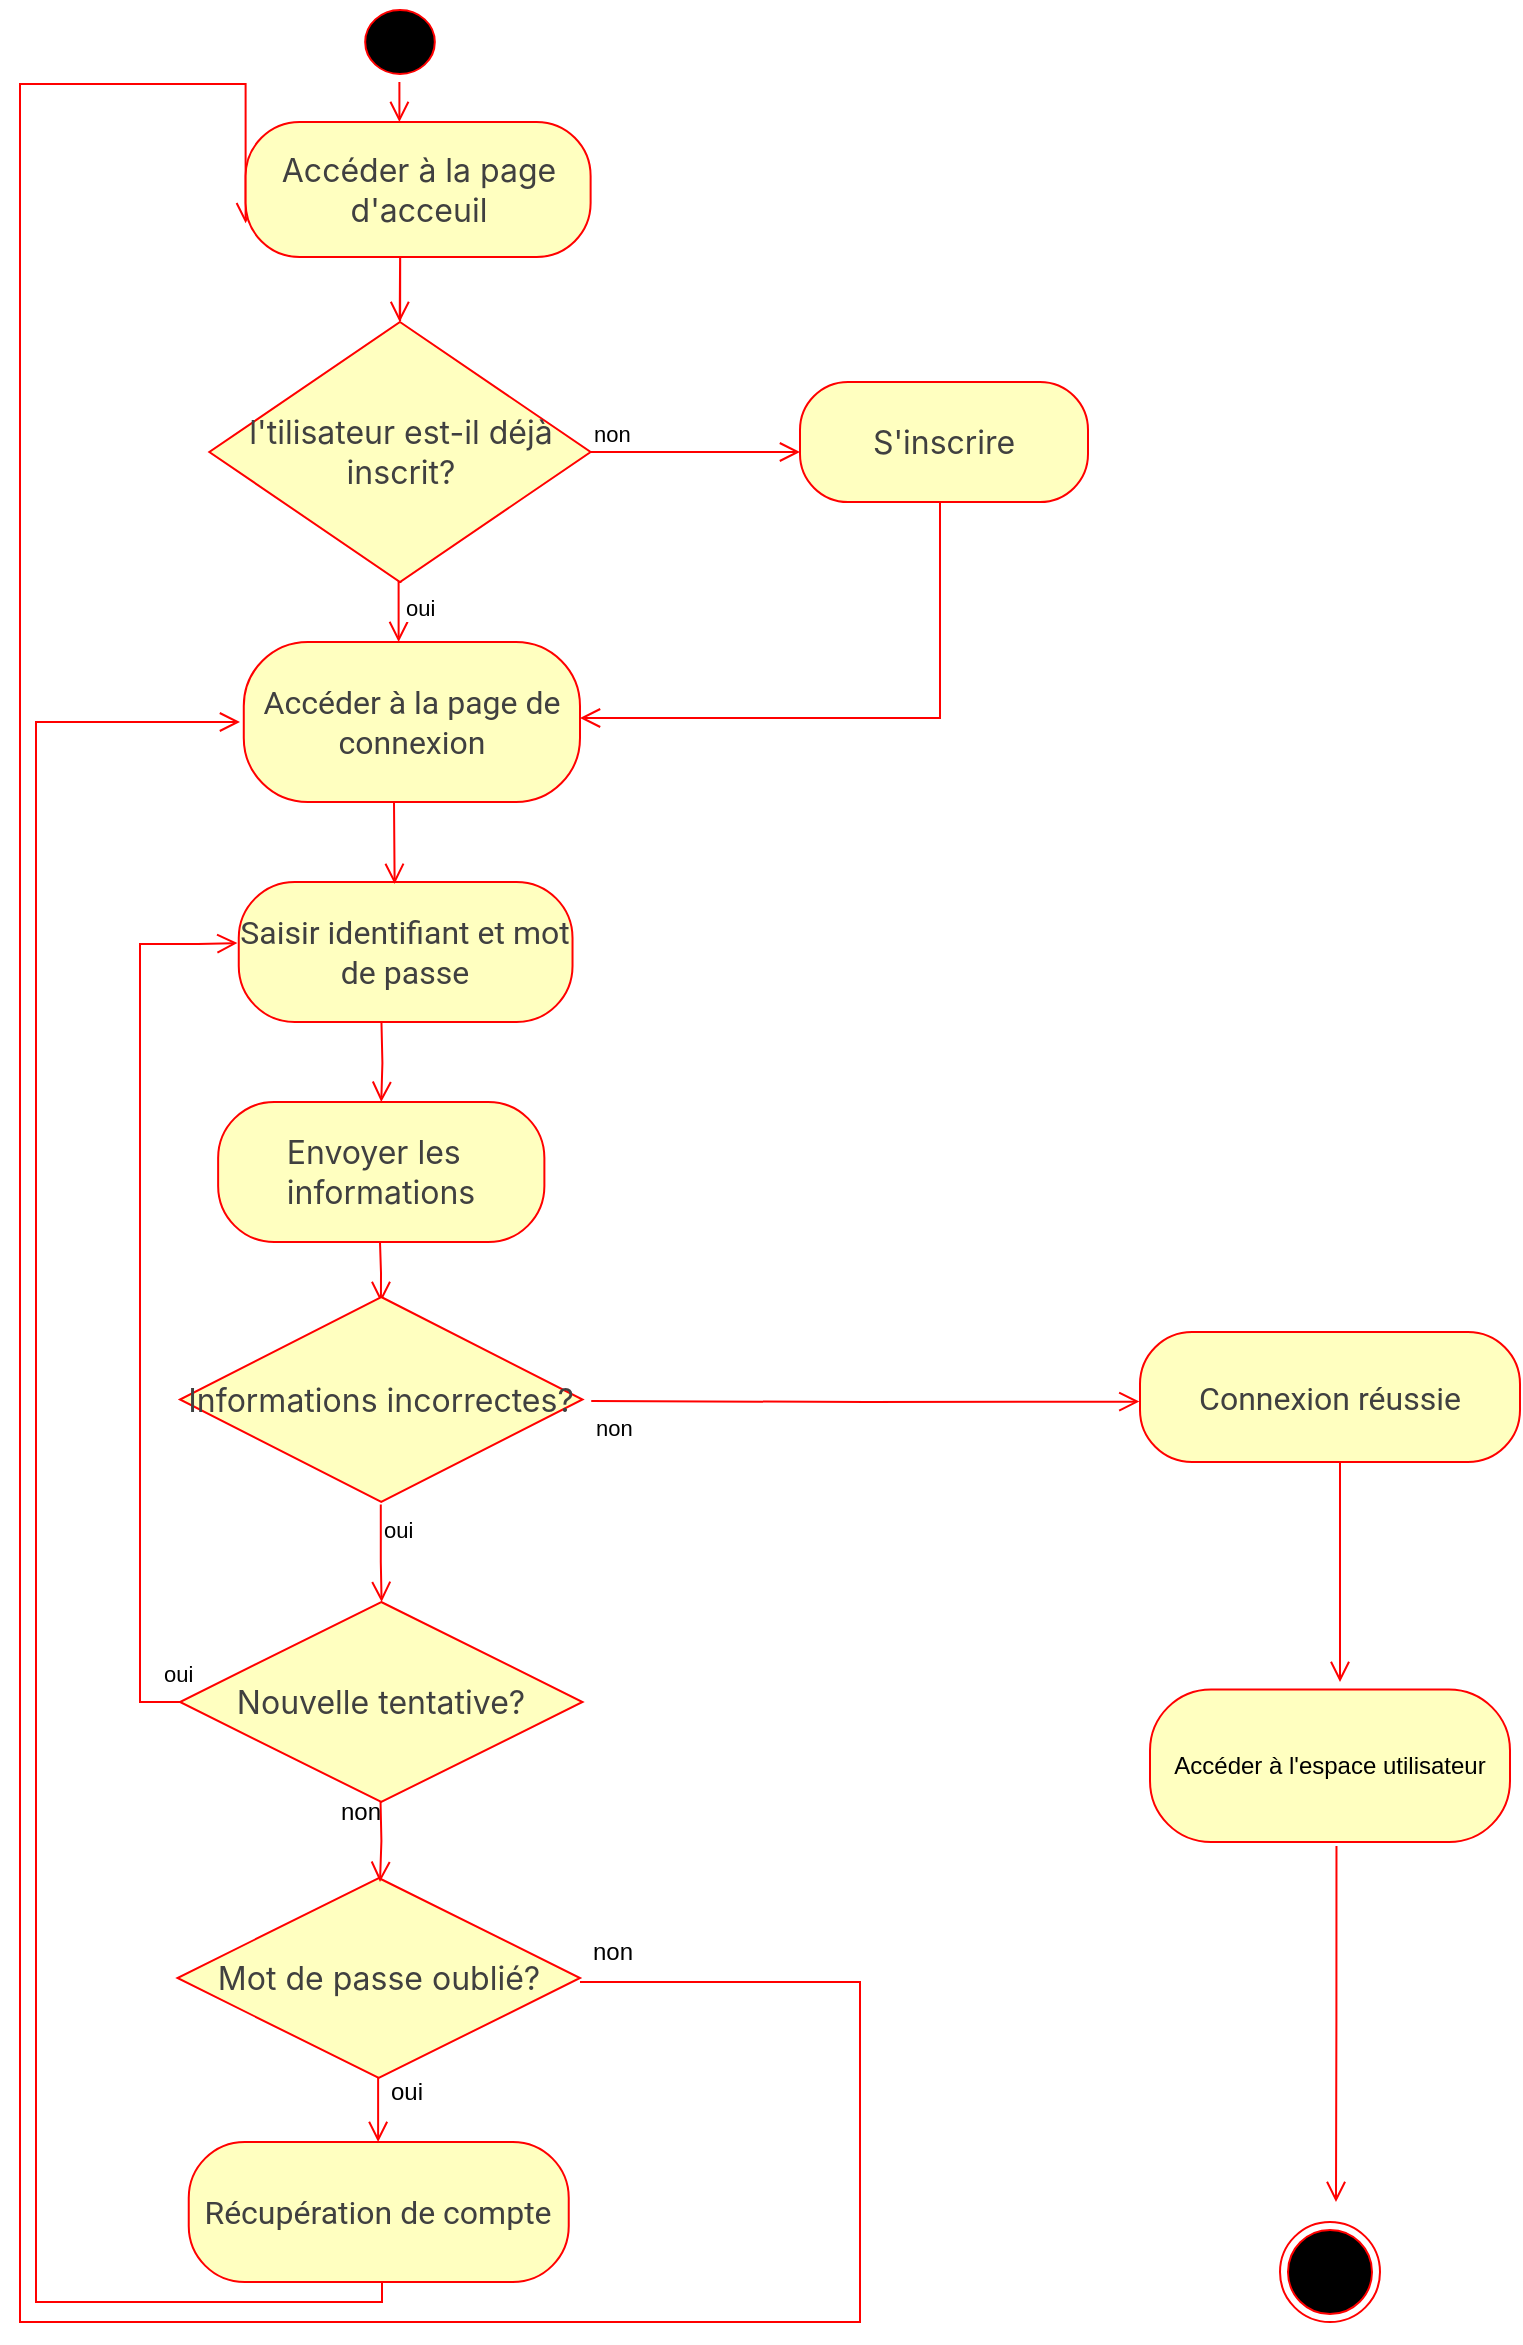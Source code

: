 <mxfile version="26.2.3">
  <diagram name="Page-1" id="eMXHJkmgkza-26GK9PLf">
    <mxGraphModel dx="2318" dy="1036" grid="1" gridSize="10" guides="1" tooltips="1" connect="1" arrows="1" fold="1" page="1" pageScale="1" pageWidth="827" pageHeight="1169" math="0" shadow="0">
      <root>
        <mxCell id="0" />
        <mxCell id="1" parent="0" />
        <mxCell id="VynpJV-AGfuolloux9Fp-5" value="" style="ellipse;html=1;shape=startState;fillColor=#000000;strokeColor=#ff0000;" parent="1" vertex="1">
          <mxGeometry x="188.59" width="42.82" height="40" as="geometry" />
        </mxCell>
        <mxCell id="VynpJV-AGfuolloux9Fp-6" value="" style="edgeStyle=orthogonalEdgeStyle;html=1;verticalAlign=bottom;endArrow=open;endSize=8;strokeColor=#ff0000;rounded=0;" parent="1" edge="1">
          <mxGeometry relative="1" as="geometry">
            <mxPoint x="209.85" y="160" as="targetPoint" />
            <mxPoint x="210.07" y="159.5" as="sourcePoint" />
            <Array as="points">
              <mxPoint x="210.07" y="119.5" />
            </Array>
          </mxGeometry>
        </mxCell>
        <mxCell id="VynpJV-AGfuolloux9Fp-7" value="" style="ellipse;html=1;shape=endState;fillColor=#000000;strokeColor=#ff0000;" parent="1" vertex="1">
          <mxGeometry x="650" y="1110" width="50" height="50" as="geometry" />
        </mxCell>
        <mxCell id="VynpJV-AGfuolloux9Fp-8" value="&lt;span id=&quot;docs-internal-guid-4ecc1bc6-7fff-6ce5-8452-18604c7487a4&quot;&gt;&lt;span style=&quot;font-size: 12pt; font-family: Roboto, sans-serif; color: rgb(64, 64, 64); background-color: transparent; font-variant-numeric: normal; font-variant-east-asian: normal; font-variant-alternates: normal; font-variant-position: normal; font-variant-emoji: normal; vertical-align: baseline; white-space-collapse: preserve;&quot;&gt;Accéder à la page de connexion&lt;/span&gt;&lt;/span&gt;" style="rounded=1;whiteSpace=wrap;html=1;arcSize=40;fontColor=#000000;fillColor=#ffffc0;strokeColor=#ff0000;" parent="1" vertex="1">
          <mxGeometry x="131.89" y="320" width="168.11" height="80" as="geometry" />
        </mxCell>
        <mxCell id="VynpJV-AGfuolloux9Fp-14" value="&lt;span style=&quot;color: rgb(64, 64, 64); font-family: Inter, system-ui, -apple-system, BlinkMacSystemFont, &amp;quot;Segoe UI&amp;quot;, Roboto, &amp;quot;Noto Sans&amp;quot;, Ubuntu, Cantarell, &amp;quot;Helvetica Neue&amp;quot;, Oxygen, &amp;quot;Open Sans&amp;quot;, sans-serif; font-size: 16.002px; text-align: left;&quot;&gt;l&#39;tilisateur est-il déjà inscrit?&lt;/span&gt;" style="rhombus;whiteSpace=wrap;html=1;fontColor=#000000;fillColor=#ffffc0;strokeColor=#ff0000;" parent="1" vertex="1">
          <mxGeometry x="114.68" y="160" width="190.63" height="130" as="geometry" />
        </mxCell>
        <mxCell id="VynpJV-AGfuolloux9Fp-15" value="non" style="edgeStyle=orthogonalEdgeStyle;html=1;align=left;verticalAlign=bottom;endArrow=open;endSize=8;strokeColor=#ff0000;rounded=0;exitX=1;exitY=0.5;exitDx=0;exitDy=0;" parent="1" edge="1" source="VynpJV-AGfuolloux9Fp-14">
          <mxGeometry x="-1" relative="1" as="geometry">
            <mxPoint x="410" y="225" as="targetPoint" />
            <mxPoint x="320" y="155" as="sourcePoint" />
          </mxGeometry>
        </mxCell>
        <mxCell id="VynpJV-AGfuolloux9Fp-16" value="oui" style="edgeStyle=orthogonalEdgeStyle;html=1;align=left;verticalAlign=top;endArrow=open;endSize=8;strokeColor=#ff0000;rounded=0;" parent="1" edge="1">
          <mxGeometry x="-1" relative="1" as="geometry">
            <mxPoint x="209.31" y="320" as="targetPoint" />
            <mxPoint x="210.69" y="290" as="sourcePoint" />
            <Array as="points">
              <mxPoint x="210.69" y="290" />
              <mxPoint x="209.69" y="290" />
            </Array>
          </mxGeometry>
        </mxCell>
        <mxCell id="VynpJV-AGfuolloux9Fp-17" value="&lt;span style=&quot;color: rgb(64, 64, 64); font-family: Inter, system-ui, -apple-system, BlinkMacSystemFont, &amp;quot;Segoe UI&amp;quot;, Roboto, &amp;quot;Noto Sans&amp;quot;, Ubuntu, Cantarell, &amp;quot;Helvetica Neue&amp;quot;, Oxygen, &amp;quot;Open Sans&amp;quot;, sans-serif; font-size: 16.002px; text-align: left;&quot;&gt;S&#39;inscrire&lt;/span&gt;" style="rounded=1;whiteSpace=wrap;html=1;arcSize=40;fontColor=#000000;fillColor=#ffffc0;strokeColor=#ff0000;" parent="1" vertex="1">
          <mxGeometry x="410" y="190" width="144" height="60" as="geometry" />
        </mxCell>
        <mxCell id="VynpJV-AGfuolloux9Fp-18" value="" style="edgeStyle=orthogonalEdgeStyle;html=1;verticalAlign=bottom;endArrow=open;endSize=8;strokeColor=#ff0000;rounded=0;" parent="1" edge="1">
          <mxGeometry relative="1" as="geometry">
            <mxPoint x="300" y="358" as="targetPoint" />
            <mxPoint x="470" y="250" as="sourcePoint" />
            <Array as="points">
              <mxPoint x="480" y="250" />
              <mxPoint x="480" y="358" />
            </Array>
          </mxGeometry>
        </mxCell>
        <mxCell id="VynpJV-AGfuolloux9Fp-20" value="&lt;span id=&quot;docs-internal-guid-eeedeadf-7fff-d1c3-1642-94d2237389d4&quot;&gt;&lt;span style=&quot;font-size: 12pt; font-family: Roboto, sans-serif; color: rgb(64, 64, 64); background-color: transparent; font-variant-numeric: normal; font-variant-east-asian: normal; font-variant-alternates: normal; font-variant-position: normal; font-variant-emoji: normal; vertical-align: baseline; white-space-collapse: preserve;&quot;&gt;Saisir identifiant et mot de passe&lt;/span&gt;&lt;/span&gt;" style="rounded=1;whiteSpace=wrap;html=1;arcSize=40;fontColor=#000000;fillColor=#ffffc0;strokeColor=#ff0000;" parent="1" vertex="1">
          <mxGeometry x="129.38" y="440" width="166.88" height="70" as="geometry" />
        </mxCell>
        <mxCell id="VynpJV-AGfuolloux9Fp-21" value="" style="edgeStyle=orthogonalEdgeStyle;html=1;verticalAlign=bottom;endArrow=open;endSize=8;strokeColor=#ff0000;rounded=0;entryX=0.5;entryY=0;entryDx=0;entryDy=0;" parent="1" edge="1" target="smAhoHIi0Y0n3w3vJCs2-1">
          <mxGeometry relative="1" as="geometry">
            <mxPoint x="200.36" y="570" as="targetPoint" />
            <mxPoint x="200.73" y="510" as="sourcePoint" />
            <Array as="points" />
          </mxGeometry>
        </mxCell>
        <mxCell id="VynpJV-AGfuolloux9Fp-22" value="" style="edgeStyle=orthogonalEdgeStyle;html=1;verticalAlign=bottom;endArrow=open;endSize=8;strokeColor=#ff0000;rounded=0;entryX=0.467;entryY=0.014;entryDx=0;entryDy=0;entryPerimeter=0;" parent="1" target="VynpJV-AGfuolloux9Fp-20" edge="1">
          <mxGeometry relative="1" as="geometry">
            <mxPoint x="209" y="360" as="targetPoint" />
            <mxPoint x="210" y="400" as="sourcePoint" />
            <Array as="points">
              <mxPoint x="207" y="400" />
              <mxPoint x="207" y="400" />
            </Array>
          </mxGeometry>
        </mxCell>
        <mxCell id="VynpJV-AGfuolloux9Fp-27" value="" style="edgeStyle=orthogonalEdgeStyle;html=1;align=left;verticalAlign=top;endArrow=open;endSize=8;strokeColor=#ff0000;rounded=0;" parent="1" edge="1">
          <mxGeometry x="-1" relative="1" as="geometry">
            <mxPoint x="200.46" y="650" as="targetPoint" />
            <mxPoint x="200" y="620" as="sourcePoint" />
          </mxGeometry>
        </mxCell>
        <mxCell id="VynpJV-AGfuolloux9Fp-32" value="&lt;span style=&quot;color: rgb(64, 64, 64); font-family: Inter, system-ui, -apple-system, BlinkMacSystemFont, &amp;quot;Segoe UI&amp;quot;, Roboto, &amp;quot;Noto Sans&amp;quot;, Ubuntu, Cantarell, &amp;quot;Helvetica Neue&amp;quot;, Oxygen, &amp;quot;Open Sans&amp;quot;, sans-serif; font-size: 16.002px; text-align: left;&quot;&gt;Informations incorrectes?&lt;/span&gt;" style="rhombus;whiteSpace=wrap;html=1;fontColor=#000000;fillColor=#ffffc0;strokeColor=#ff0000;" parent="1" vertex="1">
          <mxGeometry x="100" y="647.5" width="201.25" height="102.5" as="geometry" />
        </mxCell>
        <mxCell id="VynpJV-AGfuolloux9Fp-34" value="oui" style="edgeStyle=orthogonalEdgeStyle;html=1;align=left;verticalAlign=top;endArrow=open;endSize=8;strokeColor=#ff0000;rounded=0;exitX=0.493;exitY=1.017;exitDx=0;exitDy=0;exitPerimeter=0;" parent="1" edge="1">
          <mxGeometry x="-1" relative="1" as="geometry">
            <mxPoint x="200.8" y="800" as="targetPoint" />
            <mxPoint x="200.396" y="751.25" as="sourcePoint" />
            <Array as="points">
              <mxPoint x="200.8" y="780" />
              <mxPoint x="200.8" y="780" />
            </Array>
          </mxGeometry>
        </mxCell>
        <mxCell id="VynpJV-AGfuolloux9Fp-39" value="&lt;span id=&quot;docs-internal-guid-38f061cf-7fff-fb0f-99fc-b99cfcf55fa8&quot;&gt;&lt;span style=&quot;font-size: 12pt; font-family: Roboto, sans-serif; color: rgb(64, 64, 64); background-color: transparent; font-variant-numeric: normal; font-variant-east-asian: normal; font-variant-alternates: normal; font-variant-position: normal; font-variant-emoji: normal; vertical-align: baseline; white-space-collapse: preserve;&quot;&gt;Récupération de compte&lt;/span&gt;&lt;/span&gt;" style="rounded=1;whiteSpace=wrap;html=1;arcSize=40;fontColor=#000000;fillColor=#ffffc0;strokeColor=#ff0000;" parent="1" vertex="1">
          <mxGeometry x="104.37" y="1070" width="190" height="70" as="geometry" />
        </mxCell>
        <mxCell id="VynpJV-AGfuolloux9Fp-48" value="non" style="edgeStyle=orthogonalEdgeStyle;html=1;align=left;verticalAlign=top;endArrow=open;endSize=8;strokeColor=#ff0000;rounded=0;" parent="1" edge="1">
          <mxGeometry x="-1" relative="1" as="geometry">
            <mxPoint x="579.68" y="699.81" as="targetPoint" />
            <mxPoint x="305.62" y="699.5" as="sourcePoint" />
          </mxGeometry>
        </mxCell>
        <mxCell id="smAhoHIi0Y0n3w3vJCs2-1" value="&lt;div style=&quot;text-align: left;&quot;&gt;&lt;span style=&quot;color: rgb(64, 64, 64); font-family: Inter, system-ui, -apple-system, BlinkMacSystemFont, &amp;quot;Segoe UI&amp;quot;, Roboto, &amp;quot;Noto Sans&amp;quot;, Ubuntu, Cantarell, &amp;quot;Helvetica Neue&amp;quot;, Oxygen, &amp;quot;Open Sans&amp;quot;, sans-serif; font-size: 16.002px;&quot;&gt;Envoyer les&amp;nbsp;&lt;/span&gt;&lt;/div&gt;&lt;div style=&quot;text-align: left;&quot;&gt;&lt;span style=&quot;color: rgb(64, 64, 64); font-family: Inter, system-ui, -apple-system, BlinkMacSystemFont, &amp;quot;Segoe UI&amp;quot;, Roboto, &amp;quot;Noto Sans&amp;quot;, Ubuntu, Cantarell, &amp;quot;Helvetica Neue&amp;quot;, Oxygen, &amp;quot;Open Sans&amp;quot;, sans-serif; font-size: 16.002px;&quot;&gt;informations&lt;/span&gt;&lt;/div&gt;" style="rounded=1;whiteSpace=wrap;html=1;arcSize=40;fontColor=#000000;fillColor=#ffffc0;strokeColor=#ff0000;" parent="1" vertex="1">
          <mxGeometry x="119.07" y="550" width="163.12" height="70" as="geometry" />
        </mxCell>
        <mxCell id="smAhoHIi0Y0n3w3vJCs2-5" value="" style="edgeStyle=orthogonalEdgeStyle;html=1;verticalAlign=bottom;endArrow=open;endSize=8;strokeColor=#ff0000;rounded=0;exitX=0.5;exitY=1;exitDx=0;exitDy=0;" parent="1" edge="1" source="VynpJV-AGfuolloux9Fp-39">
          <mxGeometry relative="1" as="geometry">
            <mxPoint x="130" y="360" as="targetPoint" />
            <mxPoint x="94.67" y="1159.97" as="sourcePoint" />
            <Array as="points">
              <mxPoint x="201" y="1140" />
              <mxPoint x="201" y="1150" />
              <mxPoint x="28" y="1150" />
              <mxPoint x="28" y="360" />
            </Array>
          </mxGeometry>
        </mxCell>
        <mxCell id="smAhoHIi0Y0n3w3vJCs2-7" value="" style="edgeStyle=orthogonalEdgeStyle;html=1;verticalAlign=bottom;endArrow=open;endSize=8;strokeColor=#ff0000;rounded=0;exitX=0.518;exitY=1.026;exitDx=0;exitDy=0;exitPerimeter=0;" parent="1" edge="1" source="aam_4js0MpayMjDc0RfM-6">
          <mxGeometry relative="1" as="geometry">
            <mxPoint x="678" y="1100" as="targetPoint" />
            <mxPoint x="674.49" y="920" as="sourcePoint" />
          </mxGeometry>
        </mxCell>
        <mxCell id="aam_4js0MpayMjDc0RfM-5" value="&lt;span style=&quot;color: rgb(64, 64, 64); font-family: Inter, system-ui, -apple-system, BlinkMacSystemFont, &amp;quot;Segoe UI&amp;quot;, Roboto, &amp;quot;Noto Sans&amp;quot;, Ubuntu, Cantarell, &amp;quot;Helvetica Neue&amp;quot;, Oxygen, &amp;quot;Open Sans&amp;quot;, sans-serif; font-size: 16.002px; text-align: left;&quot;&gt;Mot de passe oublié?&lt;/span&gt;" style="rhombus;whiteSpace=wrap;html=1;fontColor=#000000;fillColor=#ffffc0;strokeColor=#ff0000;" vertex="1" parent="1">
          <mxGeometry x="98.75" y="938" width="201.25" height="100" as="geometry" />
        </mxCell>
        <mxCell id="aam_4js0MpayMjDc0RfM-6" value="Accéder à l&#39;espace utilisateur" style="rounded=1;whiteSpace=wrap;html=1;arcSize=40;fontColor=#000000;fillColor=#ffffc0;strokeColor=#ff0000;" vertex="1" parent="1">
          <mxGeometry x="585" y="843.75" width="180" height="76.25" as="geometry" />
        </mxCell>
        <mxCell id="aam_4js0MpayMjDc0RfM-8" value="&lt;span id=&quot;docs-internal-guid-be5fb70a-7fff-26f3-3a0f-3e507117ec9a&quot;&gt;&lt;span style=&quot;font-size: 12pt; font-family: Roboto, sans-serif; color: rgb(64, 64, 64); background-color: transparent; font-variant-numeric: normal; font-variant-east-asian: normal; font-variant-alternates: normal; font-variant-position: normal; font-variant-emoji: normal; vertical-align: baseline; white-space-collapse: preserve;&quot;&gt;Connexion réussie&lt;/span&gt;&lt;/span&gt;" style="rounded=1;whiteSpace=wrap;html=1;arcSize=40;fontColor=#000000;fillColor=#ffffc0;strokeColor=#ff0000;" vertex="1" parent="1">
          <mxGeometry x="580" y="665" width="190" height="65" as="geometry" />
        </mxCell>
        <mxCell id="aam_4js0MpayMjDc0RfM-9" value="" style="edgeStyle=orthogonalEdgeStyle;html=1;verticalAlign=bottom;endArrow=open;endSize=8;strokeColor=#ff0000;rounded=0;" edge="1" parent="1">
          <mxGeometry relative="1" as="geometry">
            <mxPoint x="680" y="840" as="targetPoint" />
            <mxPoint x="682.502" y="730" as="sourcePoint" />
            <Array as="points">
              <mxPoint x="680" y="730" />
            </Array>
          </mxGeometry>
        </mxCell>
        <mxCell id="aam_4js0MpayMjDc0RfM-10" value="" style="edgeStyle=orthogonalEdgeStyle;html=1;verticalAlign=bottom;endArrow=open;endSize=8;strokeColor=#ff0000;rounded=0;" edge="1" parent="1">
          <mxGeometry relative="1" as="geometry">
            <mxPoint x="200" y="940" as="targetPoint" />
            <mxPoint x="200.232" y="898" as="sourcePoint" />
          </mxGeometry>
        </mxCell>
        <mxCell id="aam_4js0MpayMjDc0RfM-12" value="&lt;span style=&quot;color: rgb(64, 64, 64); font-family: Inter, system-ui, -apple-system, BlinkMacSystemFont, &amp;quot;Segoe UI&amp;quot;, Roboto, &amp;quot;Noto Sans&amp;quot;, Ubuntu, Cantarell, &amp;quot;Helvetica Neue&amp;quot;, Oxygen, &amp;quot;Open Sans&amp;quot;, sans-serif; font-size: 16.002px; text-align: left;&quot;&gt;Nouvelle tentative?&lt;/span&gt;" style="rhombus;whiteSpace=wrap;html=1;fontColor=#000000;fillColor=#ffffc0;strokeColor=#ff0000;" vertex="1" parent="1">
          <mxGeometry x="100" y="800" width="201.25" height="100" as="geometry" />
        </mxCell>
        <mxCell id="aam_4js0MpayMjDc0RfM-13" value="" style="edgeStyle=orthogonalEdgeStyle;html=1;verticalAlign=bottom;endArrow=open;endSize=8;strokeColor=#ff0000;rounded=0;entryX=0;entryY=0.75;entryDx=0;entryDy=0;" edge="1" parent="1" target="aam_4js0MpayMjDc0RfM-19">
          <mxGeometry relative="1" as="geometry">
            <mxPoint x="20" y="40" as="targetPoint" />
            <mxPoint x="300" y="990" as="sourcePoint" />
            <Array as="points">
              <mxPoint x="440" y="990" />
              <mxPoint x="440" y="1160" />
              <mxPoint x="20" y="1160" />
              <mxPoint x="20" y="41" />
              <mxPoint x="133" y="41" />
            </Array>
          </mxGeometry>
        </mxCell>
        <mxCell id="aam_4js0MpayMjDc0RfM-14" value="non" style="text;html=1;align=center;verticalAlign=middle;resizable=0;points=[];autosize=1;strokeColor=none;fillColor=none;" vertex="1" parent="1">
          <mxGeometry x="170" y="890" width="40" height="30" as="geometry" />
        </mxCell>
        <mxCell id="aam_4js0MpayMjDc0RfM-19" value="&lt;span style=&quot;color: rgb(64, 64, 64); font-family: Inter, system-ui, -apple-system, BlinkMacSystemFont, &amp;quot;Segoe UI&amp;quot;, Roboto, &amp;quot;Noto Sans&amp;quot;, Ubuntu, Cantarell, &amp;quot;Helvetica Neue&amp;quot;, Oxygen, &amp;quot;Open Sans&amp;quot;, sans-serif; font-size: 16.002px; text-align: left;&quot;&gt;Accéder à la page d&#39;acceuil&lt;/span&gt;" style="rounded=1;whiteSpace=wrap;html=1;arcSize=40;fontColor=#000000;fillColor=#ffffc0;strokeColor=#ff0000;" vertex="1" parent="1">
          <mxGeometry x="132.81" y="60" width="172.5" height="67.5" as="geometry" />
        </mxCell>
        <mxCell id="aam_4js0MpayMjDc0RfM-20" value="oui" style="edgeStyle=orthogonalEdgeStyle;html=1;align=left;verticalAlign=top;endArrow=open;endSize=8;strokeColor=#ff0000;rounded=0;entryX=-0.004;entryY=0.436;entryDx=0;entryDy=0;entryPerimeter=0;" edge="1" parent="1" target="VynpJV-AGfuolloux9Fp-20">
          <mxGeometry x="-0.791" y="-10" relative="1" as="geometry">
            <mxPoint x="109.38" y="445" as="targetPoint" />
            <mxPoint x="100" y="850" as="sourcePoint" />
            <Array as="points">
              <mxPoint x="80" y="850" />
              <mxPoint x="80" y="471" />
              <mxPoint x="109" y="471" />
            </Array>
            <mxPoint as="offset" />
          </mxGeometry>
        </mxCell>
        <mxCell id="aam_4js0MpayMjDc0RfM-25" value="non" style="text;html=1;align=center;verticalAlign=middle;resizable=0;points=[];autosize=1;strokeColor=none;fillColor=none;" vertex="1" parent="1">
          <mxGeometry x="295.63" y="960" width="40" height="30" as="geometry" />
        </mxCell>
        <mxCell id="aam_4js0MpayMjDc0RfM-26" value="" style="edgeStyle=orthogonalEdgeStyle;html=1;verticalAlign=bottom;endArrow=open;endSize=8;strokeColor=#ff0000;rounded=0;" edge="1" parent="1">
          <mxGeometry relative="1" as="geometry">
            <mxPoint x="199.06" y="1070" as="targetPoint" />
            <mxPoint x="199.06" y="1038" as="sourcePoint" />
          </mxGeometry>
        </mxCell>
        <mxCell id="aam_4js0MpayMjDc0RfM-27" value="oui" style="text;html=1;align=center;verticalAlign=middle;resizable=0;points=[];autosize=1;strokeColor=none;fillColor=none;" vertex="1" parent="1">
          <mxGeometry x="192.82" y="1030" width="40" height="30" as="geometry" />
        </mxCell>
        <mxCell id="aam_4js0MpayMjDc0RfM-31" value="" style="edgeStyle=orthogonalEdgeStyle;html=1;verticalAlign=bottom;endArrow=open;endSize=8;strokeColor=#ff0000;rounded=0;" edge="1" parent="1">
          <mxGeometry relative="1" as="geometry">
            <mxPoint x="209.71" y="59.97" as="targetPoint" />
            <mxPoint x="209.71" y="49.97" as="sourcePoint" />
            <Array as="points">
              <mxPoint x="208.88" y="40" />
            </Array>
          </mxGeometry>
        </mxCell>
      </root>
    </mxGraphModel>
  </diagram>
</mxfile>
